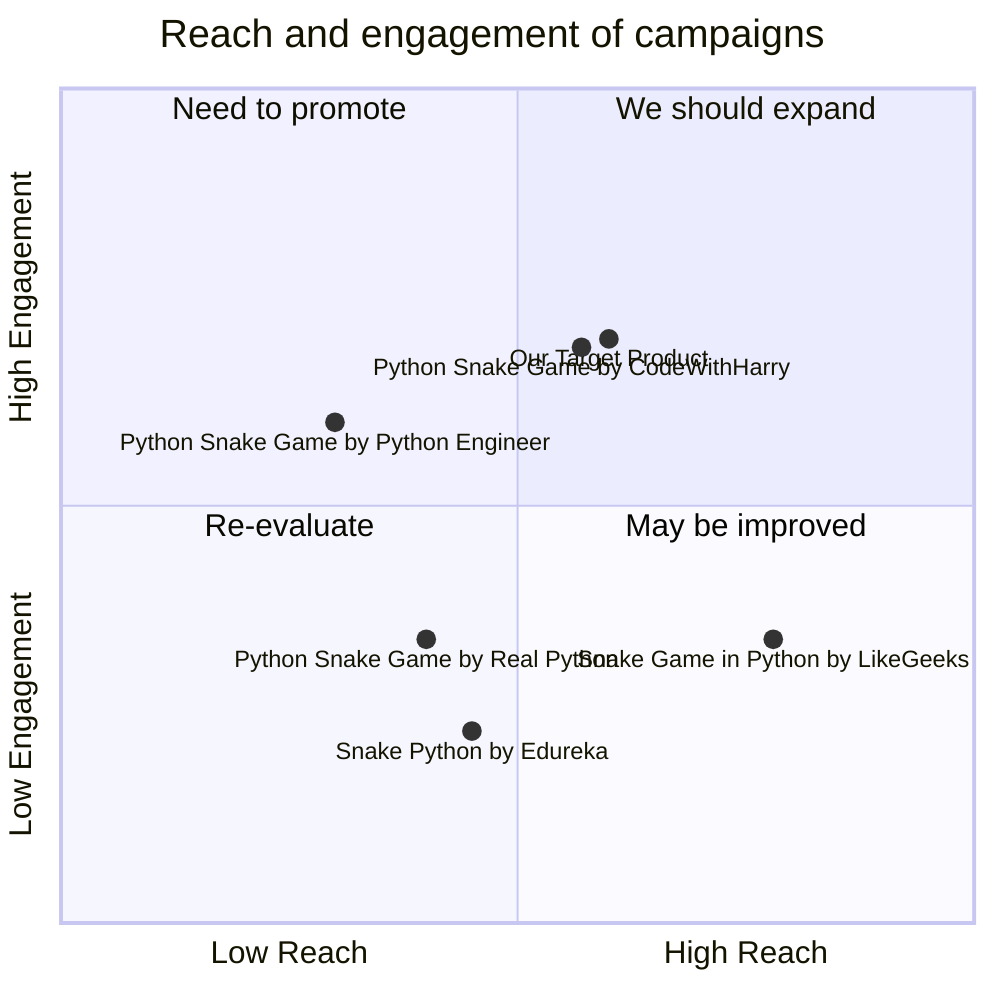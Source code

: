 quadrantChart
    title Reach and engagement of campaigns
    x-axis Low Reach --> High Reach
    y-axis Low Engagement --> High Engagement
    quadrant-1 We should expand
    quadrant-2 Need to promote
    quadrant-3 Re-evaluate
    quadrant-4 May be improved
    "Python Snake Game by Python Engineer": [0.3, 0.6]
    "Snake Python by Edureka": [0.45, 0.23]
    "Python Snake Game by CodeWithHarry": [0.57, 0.69]
    "Snake Game in Python by LikeGeeks": [0.78, 0.34]
    "Python Snake Game by Real Python": [0.40, 0.34]
    "Our Target Product": [0.6, 0.7]